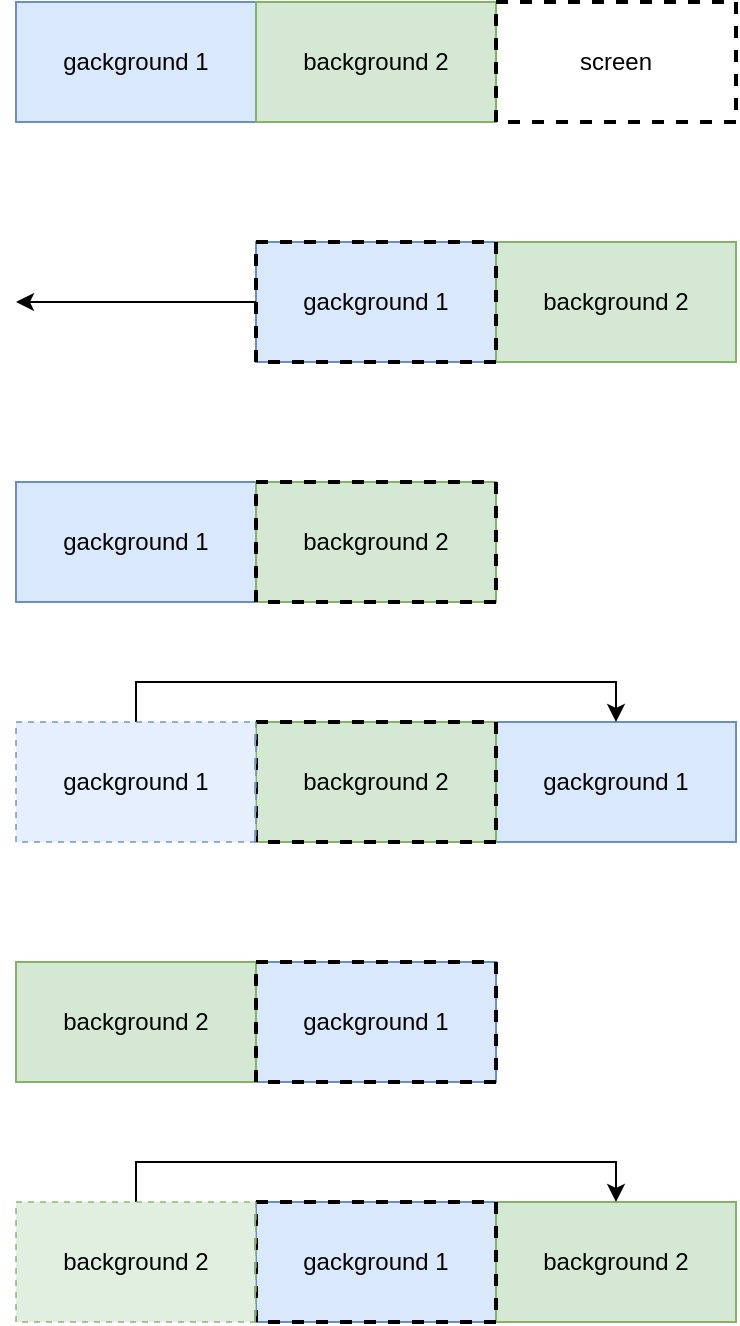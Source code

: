 <mxfile version="12.4.0" type="device" pages="2"><diagram id="cmfp3pxfUWFGUEhWVCsE" name="Page-1"><mxGraphModel dx="942" dy="545" grid="1" gridSize="10" guides="1" tooltips="1" connect="1" arrows="1" fold="1" page="1" pageScale="1" pageWidth="850" pageHeight="1100" math="0" shadow="0"><root><mxCell id="0"/><mxCell id="1" parent="0"/><mxCell id="b27qZKOjl9ZWhYImFTcZ-1" value="" style="rounded=0;whiteSpace=wrap;html=1;fillColor=#dae8fc;strokeColor=#6c8ebf;" vertex="1" parent="1"><mxGeometry x="240" y="160" width="120" height="60" as="geometry"/></mxCell><mxCell id="b27qZKOjl9ZWhYImFTcZ-2" value="&lt;span style=&quot;white-space: normal&quot;&gt;background 2&lt;/span&gt;" style="rounded=0;whiteSpace=wrap;html=1;fillColor=#d5e8d4;strokeColor=#82b366;" vertex="1" parent="1"><mxGeometry x="360" y="160" width="120" height="60" as="geometry"/></mxCell><mxCell id="b27qZKOjl9ZWhYImFTcZ-21" style="edgeStyle=orthogonalEdgeStyle;rounded=0;orthogonalLoop=1;jettySize=auto;html=1;exitX=0;exitY=0.5;exitDx=0;exitDy=0;" edge="1" parent="1" source="b27qZKOjl9ZWhYImFTcZ-3"><mxGeometry relative="1" as="geometry"><mxPoint x="120" y="190" as="targetPoint"/></mxGeometry></mxCell><mxCell id="b27qZKOjl9ZWhYImFTcZ-3" value="gackground 1" style="rounded=0;whiteSpace=wrap;html=1;fillColor=none;strokeWidth=2;dashed=1;" vertex="1" parent="1"><mxGeometry x="240" y="160" width="120" height="60" as="geometry"/></mxCell><mxCell id="b27qZKOjl9ZWhYImFTcZ-4" value="&lt;span style=&quot;white-space: normal&quot;&gt;gackground 1&lt;/span&gt;" style="rounded=0;whiteSpace=wrap;html=1;fillColor=#dae8fc;strokeColor=#6c8ebf;" vertex="1" parent="1"><mxGeometry x="120" y="280" width="120" height="60" as="geometry"/></mxCell><mxCell id="b27qZKOjl9ZWhYImFTcZ-5" value="" style="rounded=0;whiteSpace=wrap;html=1;fillColor=#d5e8d4;strokeColor=#82b366;" vertex="1" parent="1"><mxGeometry x="240" y="280" width="120" height="60" as="geometry"/></mxCell><mxCell id="b27qZKOjl9ZWhYImFTcZ-7" value="&lt;span style=&quot;white-space: normal&quot;&gt;gackground 1&lt;/span&gt;" style="rounded=0;whiteSpace=wrap;html=1;fillColor=#dae8fc;strokeColor=#6c8ebf;" vertex="1" parent="1"><mxGeometry x="360" y="400" width="120" height="60" as="geometry"/></mxCell><mxCell id="b27qZKOjl9ZWhYImFTcZ-8" value="" style="rounded=0;whiteSpace=wrap;html=1;fillColor=#d5e8d4;strokeColor=#82b366;" vertex="1" parent="1"><mxGeometry x="240" y="400" width="120" height="60" as="geometry"/></mxCell><mxCell id="b27qZKOjl9ZWhYImFTcZ-10" value="" style="rounded=0;whiteSpace=wrap;html=1;fillColor=#dae8fc;strokeColor=#6c8ebf;" vertex="1" parent="1"><mxGeometry x="240" y="520" width="120" height="60" as="geometry"/></mxCell><mxCell id="b27qZKOjl9ZWhYImFTcZ-11" value="&lt;span style=&quot;white-space: normal&quot;&gt;background 2&lt;/span&gt;" style="rounded=0;whiteSpace=wrap;html=1;fillColor=#d5e8d4;strokeColor=#82b366;" vertex="1" parent="1"><mxGeometry x="120" y="520" width="120" height="60" as="geometry"/></mxCell><mxCell id="b27qZKOjl9ZWhYImFTcZ-13" value="" style="rounded=0;whiteSpace=wrap;html=1;fillColor=#dae8fc;strokeColor=#6c8ebf;" vertex="1" parent="1"><mxGeometry x="240" y="640" width="120" height="60" as="geometry"/></mxCell><mxCell id="b27qZKOjl9ZWhYImFTcZ-14" value="&lt;span style=&quot;white-space: normal&quot;&gt;background 2&lt;/span&gt;" style="rounded=0;whiteSpace=wrap;html=1;fillColor=#d5e8d4;strokeColor=#82b366;" vertex="1" parent="1"><mxGeometry x="360" y="640" width="120" height="60" as="geometry"/></mxCell><mxCell id="b27qZKOjl9ZWhYImFTcZ-16" value="background 2" style="rounded=0;whiteSpace=wrap;html=1;fillColor=none;strokeWidth=2;dashed=1;" vertex="1" parent="1"><mxGeometry x="240" y="280" width="120" height="60" as="geometry"/></mxCell><mxCell id="b27qZKOjl9ZWhYImFTcZ-17" value="background 2" style="rounded=0;whiteSpace=wrap;html=1;fillColor=none;strokeWidth=2;dashed=1;" vertex="1" parent="1"><mxGeometry x="240" y="400" width="120" height="60" as="geometry"/></mxCell><mxCell id="b27qZKOjl9ZWhYImFTcZ-18" value="gackground 1" style="rounded=0;whiteSpace=wrap;html=1;fillColor=none;strokeWidth=2;dashed=1;" vertex="1" parent="1"><mxGeometry x="240" y="520" width="120" height="60" as="geometry"/></mxCell><mxCell id="b27qZKOjl9ZWhYImFTcZ-19" value="gackground 1" style="rounded=0;whiteSpace=wrap;html=1;fillColor=none;strokeWidth=2;dashed=1;" vertex="1" parent="1"><mxGeometry x="240" y="640" width="120" height="60" as="geometry"/></mxCell><mxCell id="b27qZKOjl9ZWhYImFTcZ-24" style="edgeStyle=orthogonalEdgeStyle;rounded=0;orthogonalLoop=1;jettySize=auto;html=1;exitX=0.5;exitY=0;exitDx=0;exitDy=0;entryX=0.5;entryY=0;entryDx=0;entryDy=0;" edge="1" parent="1" source="b27qZKOjl9ZWhYImFTcZ-23" target="b27qZKOjl9ZWhYImFTcZ-7"><mxGeometry relative="1" as="geometry"/></mxCell><mxCell id="b27qZKOjl9ZWhYImFTcZ-23" value="&lt;span style=&quot;white-space: normal&quot;&gt;gackground 1&lt;/span&gt;" style="rounded=0;whiteSpace=wrap;html=1;fillColor=#dae8fc;strokeColor=#6c8ebf;dashed=1;opacity=70;" vertex="1" parent="1"><mxGeometry x="120" y="400" width="120" height="60" as="geometry"/></mxCell><mxCell id="b27qZKOjl9ZWhYImFTcZ-26" style="edgeStyle=orthogonalEdgeStyle;rounded=0;orthogonalLoop=1;jettySize=auto;html=1;exitX=0.5;exitY=0;exitDx=0;exitDy=0;entryX=0.5;entryY=0;entryDx=0;entryDy=0;" edge="1" parent="1" source="b27qZKOjl9ZWhYImFTcZ-25" target="b27qZKOjl9ZWhYImFTcZ-14"><mxGeometry relative="1" as="geometry"/></mxCell><mxCell id="b27qZKOjl9ZWhYImFTcZ-25" value="&lt;span style=&quot;white-space: normal&quot;&gt;background 2&lt;/span&gt;" style="rounded=0;whiteSpace=wrap;html=1;fillColor=#d5e8d4;strokeColor=#82b366;dashed=1;opacity=70;" vertex="1" parent="1"><mxGeometry x="120" y="640" width="120" height="60" as="geometry"/></mxCell><mxCell id="b27qZKOjl9ZWhYImFTcZ-27" value="gackground 1" style="rounded=0;whiteSpace=wrap;html=1;fillColor=#dae8fc;strokeColor=#6c8ebf;" vertex="1" parent="1"><mxGeometry x="120" y="40" width="120" height="60" as="geometry"/></mxCell><mxCell id="b27qZKOjl9ZWhYImFTcZ-28" value="background 2" style="rounded=0;whiteSpace=wrap;html=1;fillColor=#d5e8d4;strokeColor=#82b366;" vertex="1" parent="1"><mxGeometry x="240" y="40" width="120" height="60" as="geometry"/></mxCell><mxCell id="b27qZKOjl9ZWhYImFTcZ-29" value="screen" style="rounded=0;whiteSpace=wrap;html=1;fillColor=none;strokeWidth=2;dashed=1;" vertex="1" parent="1"><mxGeometry x="360" y="40" width="120" height="60" as="geometry"/></mxCell></root></mxGraphModel></diagram><diagram id="jHfktPjkBcEQtJWYnUH2" name="Page-2"><mxGraphModel dx="942" dy="545" grid="1" gridSize="10" guides="1" tooltips="1" connect="1" arrows="1" fold="1" page="1" pageScale="1" pageWidth="850" pageHeight="1100" math="0" shadow="0"><root><mxCell id="eXA_x-pyuMLCz_ABnjAE-0"/><mxCell id="eXA_x-pyuMLCz_ABnjAE-1" parent="eXA_x-pyuMLCz_ABnjAE-0"/><mxCell id="eXA_x-pyuMLCz_ABnjAE-2" value="" style="whiteSpace=wrap;html=1;aspect=fixed;strokeWidth=2;fillColor=#dae8fc;strokeColor=#6c8ebf;" vertex="1" parent="eXA_x-pyuMLCz_ABnjAE-1"><mxGeometry x="200" y="160" width="80" height="80" as="geometry"/></mxCell><mxCell id="eXA_x-pyuMLCz_ABnjAE-3" value="" style="whiteSpace=wrap;html=1;aspect=fixed;strokeWidth=2;fillColor=#d5e8d4;strokeColor=#82b366;" vertex="1" parent="eXA_x-pyuMLCz_ABnjAE-1"><mxGeometry x="290" y="160" width="80" height="80" as="geometry"/></mxCell><mxCell id="eXA_x-pyuMLCz_ABnjAE-6" value="" style="whiteSpace=wrap;html=1;aspect=fixed;strokeWidth=2;fillColor=#dae8fc;strokeColor=#6c8ebf;opacity=70;" vertex="1" parent="eXA_x-pyuMLCz_ABnjAE-1"><mxGeometry x="200" y="310" width="80" height="80" as="geometry"/></mxCell><mxCell id="eXA_x-pyuMLCz_ABnjAE-7" value="" style="whiteSpace=wrap;html=1;aspect=fixed;strokeWidth=2;fillColor=#d5e8d4;strokeColor=#82b366;opacity=70;" vertex="1" parent="eXA_x-pyuMLCz_ABnjAE-1"><mxGeometry x="260" y="370" width="80" height="80" as="geometry"/></mxCell><mxCell id="eXA_x-pyuMLCz_ABnjAE-8" value="" style="whiteSpace=wrap;html=1;aspect=fixed;strokeWidth=2;fillColor=#dae8fc;strokeColor=#6c8ebf;opacity=70;" vertex="1" parent="eXA_x-pyuMLCz_ABnjAE-1"><mxGeometry x="400" y="310" width="80" height="80" as="geometry"/></mxCell><mxCell id="eXA_x-pyuMLCz_ABnjAE-9" value="" style="whiteSpace=wrap;html=1;aspect=fixed;strokeWidth=2;fillColor=#d5e8d4;strokeColor=#82b366;opacity=70;" vertex="1" parent="eXA_x-pyuMLCz_ABnjAE-1"><mxGeometry x="460" y="370" width="80" height="80" as="geometry"/></mxCell><mxCell id="eXA_x-pyuMLCz_ABnjAE-10" value="" style="whiteSpace=wrap;html=1;aspect=fixed;strokeWidth=2;fillColor=none;strokeColor=#b85450;opacity=70;dashed=1;" vertex="1" parent="eXA_x-pyuMLCz_ABnjAE-1"><mxGeometry x="400" y="310" width="80" height="80" as="geometry"/></mxCell><mxCell id="eXA_x-pyuMLCz_ABnjAE-11" value="" style="ellipse;whiteSpace=wrap;html=1;aspect=fixed;strokeWidth=2;fillColor=#f8cecc;opacity=70;strokeColor=#b85450;" vertex="1" parent="eXA_x-pyuMLCz_ABnjAE-1"><mxGeometry x="455" y="365" width="10" height="10" as="geometry"/></mxCell><mxCell id="eXA_x-pyuMLCz_ABnjAE-13" value="" style="whiteSpace=wrap;html=1;aspect=fixed;strokeWidth=2;fillColor=none;strokeColor=#b85450;opacity=70;dashed=1;" vertex="1" parent="eXA_x-pyuMLCz_ABnjAE-1"><mxGeometry x="600" y="310" width="80" height="80" as="geometry"/></mxCell><mxCell id="eXA_x-pyuMLCz_ABnjAE-14" value="" style="ellipse;whiteSpace=wrap;html=1;aspect=fixed;strokeWidth=2;fillColor=#f8cecc;opacity=70;strokeColor=#b85450;" vertex="1" parent="eXA_x-pyuMLCz_ABnjAE-1"><mxGeometry x="655" y="365" width="10" height="10" as="geometry"/></mxCell></root></mxGraphModel></diagram></mxfile>